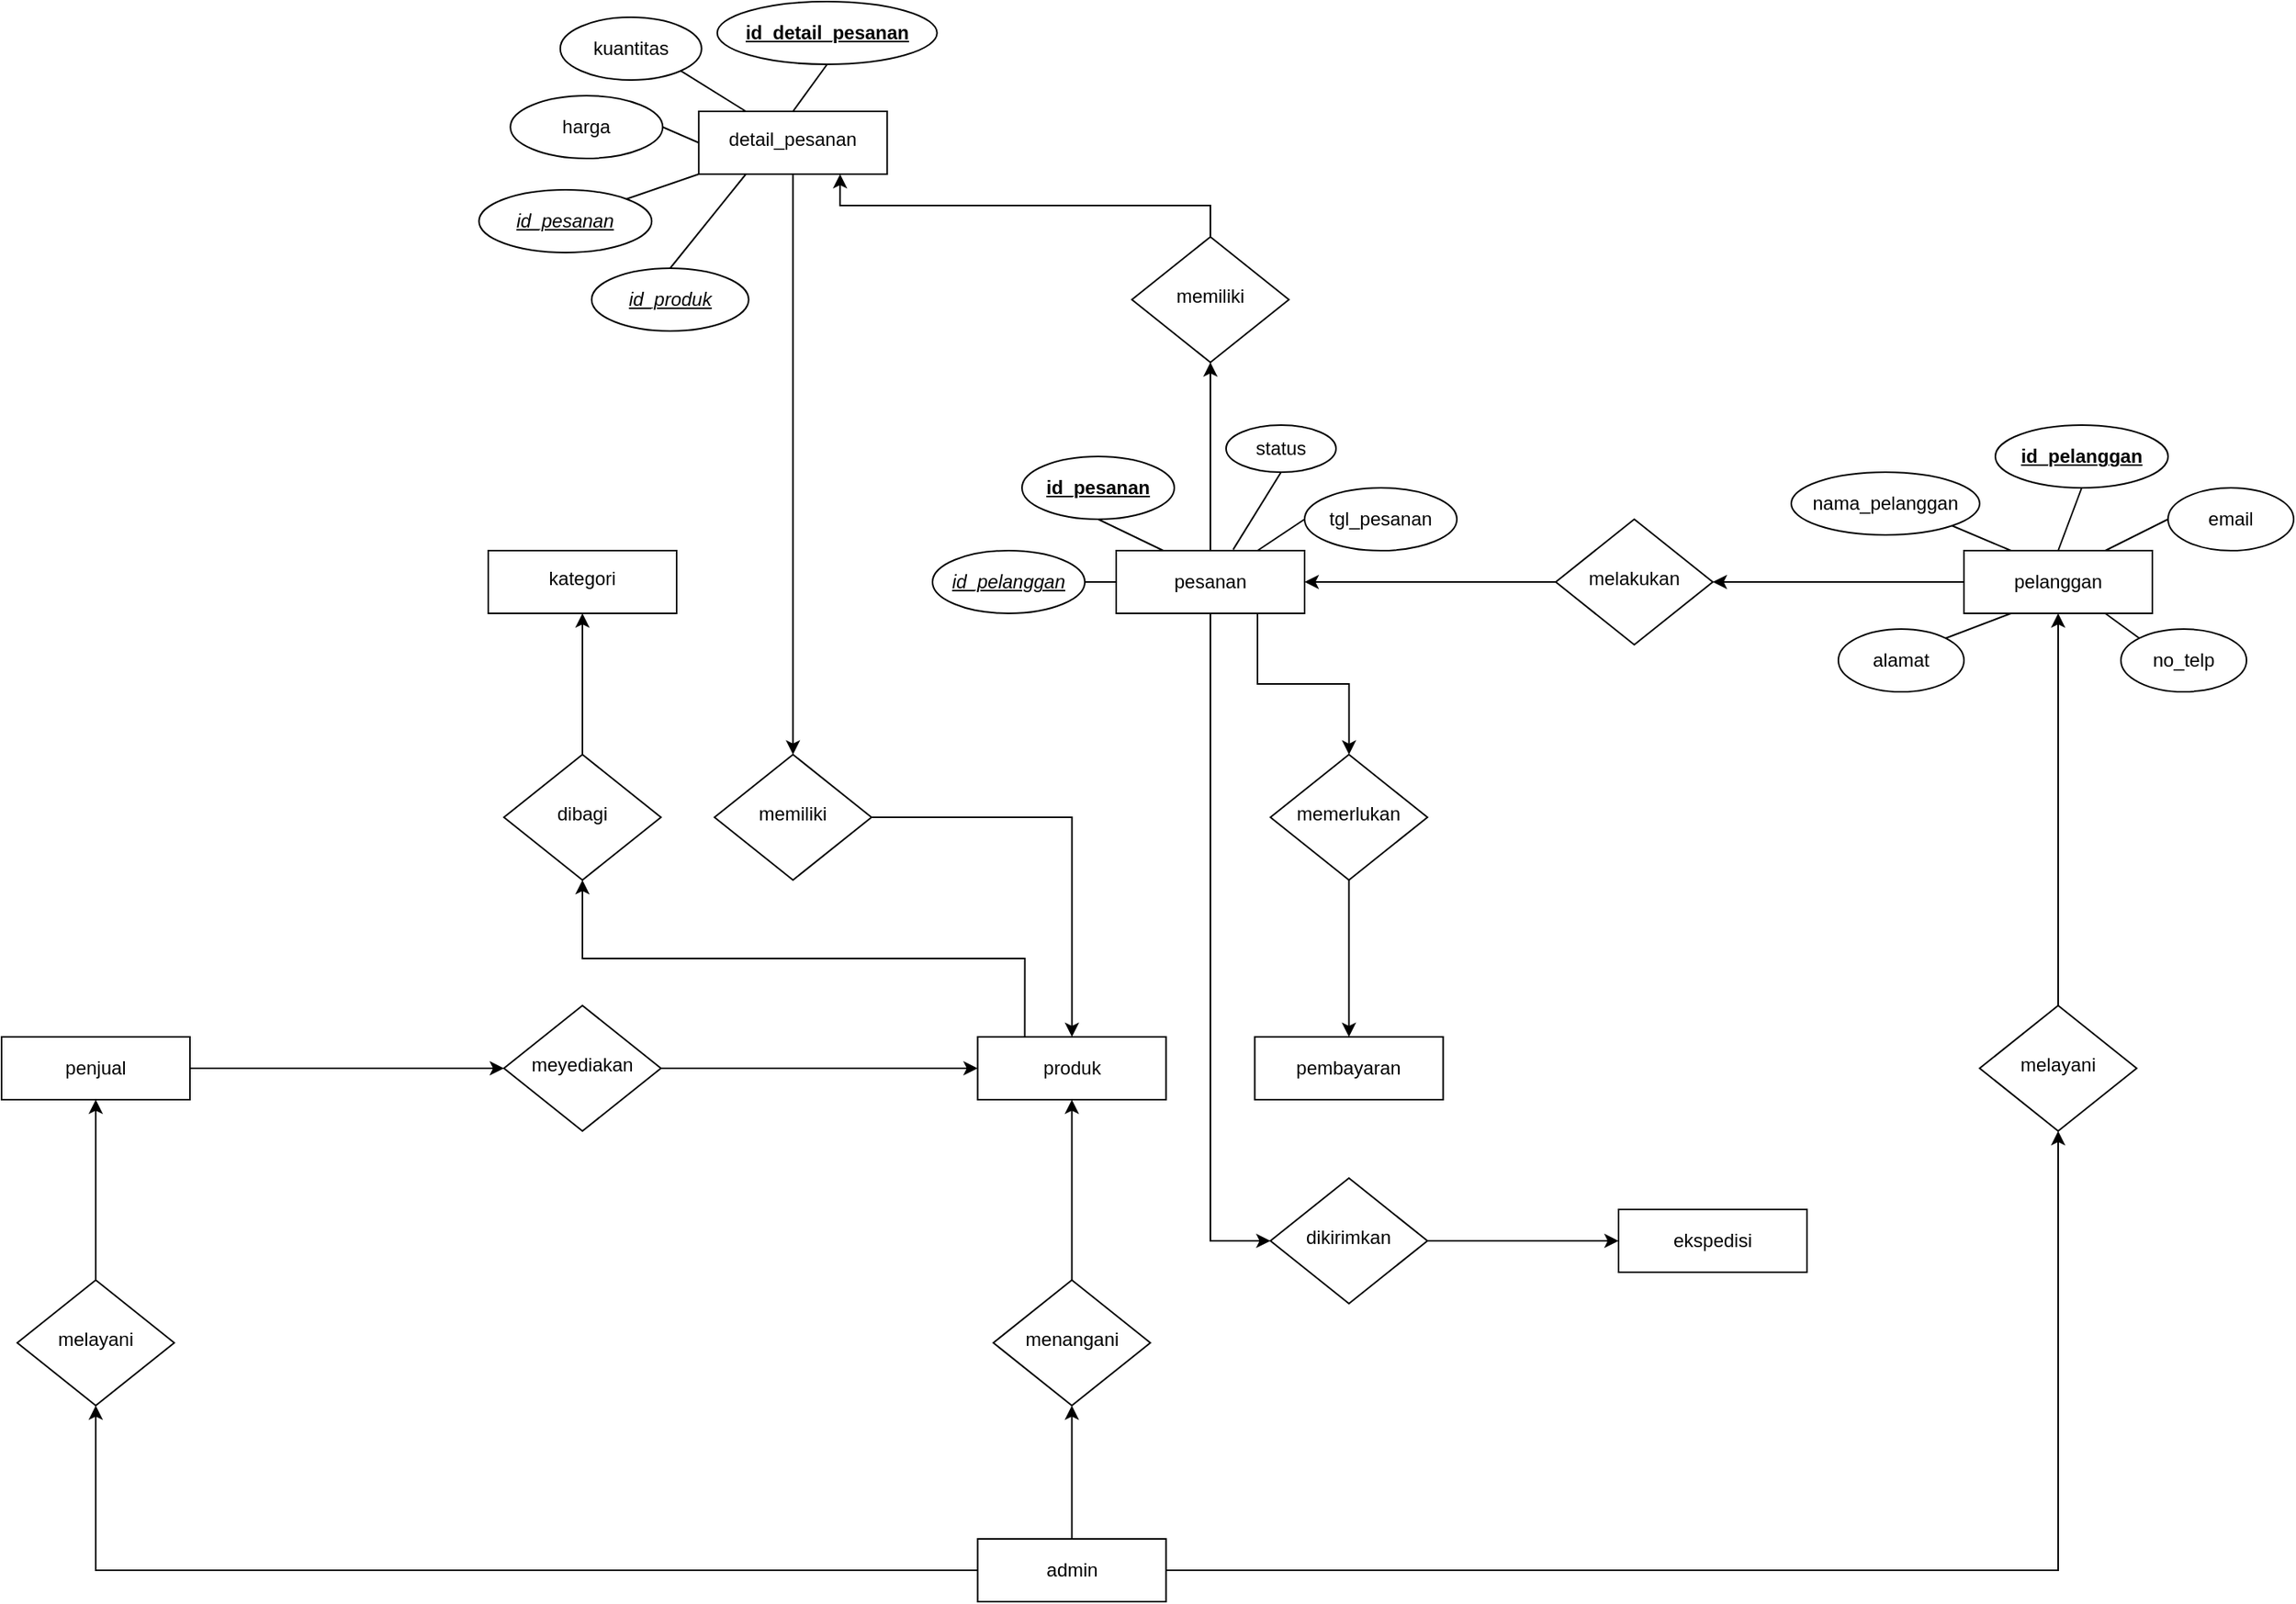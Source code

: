 <mxfile version="22.0.8" type="github">
  <diagram id="C5RBs43oDa-KdzZeNtuy" name="Page-1">
    <mxGraphModel dx="677" dy="1523" grid="1" gridSize="10" guides="1" tooltips="1" connect="1" arrows="1" fold="1" page="1" pageScale="1" pageWidth="827" pageHeight="1169" math="0" shadow="0">
      <root>
        <mxCell id="WIyWlLk6GJQsqaUBKTNV-0" />
        <mxCell id="WIyWlLk6GJQsqaUBKTNV-1" parent="WIyWlLk6GJQsqaUBKTNV-0" />
        <mxCell id="Cz3P-GHgFrTkB5Jf1ASt-25" style="edgeStyle=orthogonalEdgeStyle;rounded=0;orthogonalLoop=1;jettySize=auto;html=1;exitX=0.5;exitY=0;exitDx=0;exitDy=0;entryX=0.5;entryY=1;entryDx=0;entryDy=0;" parent="WIyWlLk6GJQsqaUBKTNV-1" source="WIyWlLk6GJQsqaUBKTNV-3" target="Cz3P-GHgFrTkB5Jf1ASt-26" edge="1">
          <mxGeometry relative="1" as="geometry">
            <mxPoint x="770" y="720" as="targetPoint" />
            <Array as="points" />
          </mxGeometry>
        </mxCell>
        <mxCell id="Cz3P-GHgFrTkB5Jf1ASt-31" style="edgeStyle=orthogonalEdgeStyle;rounded=0;orthogonalLoop=1;jettySize=auto;html=1;entryX=0.5;entryY=1;entryDx=0;entryDy=0;exitX=0;exitY=0.5;exitDx=0;exitDy=0;" parent="WIyWlLk6GJQsqaUBKTNV-1" source="WIyWlLk6GJQsqaUBKTNV-3" target="Cz3P-GHgFrTkB5Jf1ASt-32" edge="1">
          <mxGeometry relative="1" as="geometry">
            <mxPoint x="290" y="700" as="targetPoint" />
            <mxPoint x="730" y="940" as="sourcePoint" />
          </mxGeometry>
        </mxCell>
        <mxCell id="Cz3P-GHgFrTkB5Jf1ASt-35" style="edgeStyle=orthogonalEdgeStyle;rounded=0;orthogonalLoop=1;jettySize=auto;html=1;exitX=0.5;exitY=0;exitDx=0;exitDy=0;entryX=0.5;entryY=1;entryDx=0;entryDy=0;" parent="WIyWlLk6GJQsqaUBKTNV-1" source="Cz3P-GHgFrTkB5Jf1ASt-36" target="Cz3P-GHgFrTkB5Jf1ASt-10" edge="1">
          <mxGeometry relative="1" as="geometry" />
        </mxCell>
        <mxCell id="WIyWlLk6GJQsqaUBKTNV-3" value="admin" style="rounded=1;whiteSpace=wrap;html=1;fontSize=12;glass=0;strokeWidth=1;shadow=0;arcSize=0;" parent="WIyWlLk6GJQsqaUBKTNV-1" vertex="1">
          <mxGeometry x="781.75" y="710" width="120" height="40" as="geometry" />
        </mxCell>
        <mxCell id="FsfqvCxigXIEtIi23rFH-5" style="edgeStyle=orthogonalEdgeStyle;rounded=0;orthogonalLoop=1;jettySize=auto;html=1;exitX=0.25;exitY=0;exitDx=0;exitDy=0;entryX=0.5;entryY=1;entryDx=0;entryDy=0;" edge="1" parent="WIyWlLk6GJQsqaUBKTNV-1" source="WIyWlLk6GJQsqaUBKTNV-7" target="FsfqvCxigXIEtIi23rFH-6">
          <mxGeometry relative="1" as="geometry">
            <mxPoint x="610" y="260" as="targetPoint" />
          </mxGeometry>
        </mxCell>
        <mxCell id="WIyWlLk6GJQsqaUBKTNV-7" value="produk" style="rounded=1;whiteSpace=wrap;html=1;fontSize=12;glass=0;strokeWidth=1;shadow=0;arcSize=0;" parent="WIyWlLk6GJQsqaUBKTNV-1" vertex="1">
          <mxGeometry x="781.75" y="390" width="120" height="40" as="geometry" />
        </mxCell>
        <mxCell id="Cz3P-GHgFrTkB5Jf1ASt-15" value="" style="edgeStyle=orthogonalEdgeStyle;rounded=0;orthogonalLoop=1;jettySize=auto;html=1;exitX=0;exitY=0.5;exitDx=0;exitDy=0;entryX=1;entryY=0.5;entryDx=0;entryDy=0;" parent="WIyWlLk6GJQsqaUBKTNV-1" source="WIyWlLk6GJQsqaUBKTNV-10" target="WIyWlLk6GJQsqaUBKTNV-11" edge="1">
          <mxGeometry relative="1" as="geometry">
            <mxPoint x="1020" y="140" as="targetPoint" />
          </mxGeometry>
        </mxCell>
        <mxCell id="WIyWlLk6GJQsqaUBKTNV-10" value="melakukan" style="rhombus;whiteSpace=wrap;html=1;shadow=0;fontFamily=Helvetica;fontSize=12;align=center;strokeWidth=1;spacing=6;spacingTop=-4;" parent="WIyWlLk6GJQsqaUBKTNV-1" vertex="1">
          <mxGeometry x="1150" y="60" width="100" height="80" as="geometry" />
        </mxCell>
        <mxCell id="Cz3P-GHgFrTkB5Jf1ASt-16" value="" style="edgeStyle=orthogonalEdgeStyle;rounded=0;orthogonalLoop=1;jettySize=auto;html=1;exitX=0.75;exitY=1;exitDx=0;exitDy=0;" parent="WIyWlLk6GJQsqaUBKTNV-1" source="WIyWlLk6GJQsqaUBKTNV-11" target="Cz3P-GHgFrTkB5Jf1ASt-12" edge="1">
          <mxGeometry relative="1" as="geometry" />
        </mxCell>
        <mxCell id="Cz3P-GHgFrTkB5Jf1ASt-17" style="edgeStyle=orthogonalEdgeStyle;rounded=0;orthogonalLoop=1;jettySize=auto;html=1;exitX=0.5;exitY=1;exitDx=0;exitDy=0;entryX=0.5;entryY=0;entryDx=0;entryDy=0;" parent="WIyWlLk6GJQsqaUBKTNV-1" source="FsfqvCxigXIEtIi23rFH-2" target="Cz3P-GHgFrTkB5Jf1ASt-11" edge="1">
          <mxGeometry relative="1" as="geometry" />
        </mxCell>
        <mxCell id="FsfqvCxigXIEtIi23rFH-1" style="edgeStyle=orthogonalEdgeStyle;rounded=0;orthogonalLoop=1;jettySize=auto;html=1;exitX=0.5;exitY=0;exitDx=0;exitDy=0;entryX=0.5;entryY=1;entryDx=0;entryDy=0;" edge="1" parent="WIyWlLk6GJQsqaUBKTNV-1" source="WIyWlLk6GJQsqaUBKTNV-11" target="FsfqvCxigXIEtIi23rFH-0">
          <mxGeometry relative="1" as="geometry" />
        </mxCell>
        <mxCell id="FsfqvCxigXIEtIi23rFH-8" style="edgeStyle=orthogonalEdgeStyle;rounded=0;orthogonalLoop=1;jettySize=auto;html=1;exitX=0.5;exitY=1;exitDx=0;exitDy=0;entryX=0;entryY=0.5;entryDx=0;entryDy=0;" edge="1" parent="WIyWlLk6GJQsqaUBKTNV-1" source="WIyWlLk6GJQsqaUBKTNV-11" target="FsfqvCxigXIEtIi23rFH-9">
          <mxGeometry relative="1" as="geometry">
            <mxPoint x="930.143" y="530" as="targetPoint" />
          </mxGeometry>
        </mxCell>
        <mxCell id="FsfqvCxigXIEtIi23rFH-37" style="rounded=0;orthogonalLoop=1;jettySize=auto;html=1;exitX=0.75;exitY=0;exitDx=0;exitDy=0;entryX=0;entryY=0.5;entryDx=0;entryDy=0;endArrow=none;endFill=0;" edge="1" parent="WIyWlLk6GJQsqaUBKTNV-1" source="WIyWlLk6GJQsqaUBKTNV-11" target="FsfqvCxigXIEtIi23rFH-33">
          <mxGeometry relative="1" as="geometry" />
        </mxCell>
        <mxCell id="FsfqvCxigXIEtIi23rFH-39" style="rounded=0;orthogonalLoop=1;jettySize=auto;html=1;exitX=0;exitY=0.5;exitDx=0;exitDy=0;entryX=1;entryY=0.5;entryDx=0;entryDy=0;endArrow=none;endFill=0;" edge="1" parent="WIyWlLk6GJQsqaUBKTNV-1" source="WIyWlLk6GJQsqaUBKTNV-11" target="FsfqvCxigXIEtIi23rFH-35">
          <mxGeometry relative="1" as="geometry" />
        </mxCell>
        <mxCell id="FsfqvCxigXIEtIi23rFH-40" style="rounded=0;orthogonalLoop=1;jettySize=auto;html=1;exitX=0.25;exitY=0;exitDx=0;exitDy=0;entryX=0.5;entryY=1;entryDx=0;entryDy=0;endArrow=none;endFill=0;" edge="1" parent="WIyWlLk6GJQsqaUBKTNV-1" source="WIyWlLk6GJQsqaUBKTNV-11" target="FsfqvCxigXIEtIi23rFH-32">
          <mxGeometry relative="1" as="geometry" />
        </mxCell>
        <mxCell id="WIyWlLk6GJQsqaUBKTNV-11" value="pesanan" style="rounded=1;whiteSpace=wrap;html=1;fontSize=12;glass=0;strokeWidth=1;shadow=0;arcSize=0;" parent="WIyWlLk6GJQsqaUBKTNV-1" vertex="1">
          <mxGeometry x="870" y="80" width="120" height="40" as="geometry" />
        </mxCell>
        <mxCell id="WIyWlLk6GJQsqaUBKTNV-12" value="pembayaran" style="rounded=1;whiteSpace=wrap;html=1;fontSize=12;glass=0;strokeWidth=1;shadow=0;arcSize=0;" parent="WIyWlLk6GJQsqaUBKTNV-1" vertex="1">
          <mxGeometry x="958.25" y="390" width="120" height="40" as="geometry" />
        </mxCell>
        <mxCell id="Cz3P-GHgFrTkB5Jf1ASt-21" style="edgeStyle=orthogonalEdgeStyle;rounded=0;orthogonalLoop=1;jettySize=auto;html=1;entryX=0;entryY=0.5;entryDx=0;entryDy=0;" parent="WIyWlLk6GJQsqaUBKTNV-1" source="Cz3P-GHgFrTkB5Jf1ASt-8" target="Cz3P-GHgFrTkB5Jf1ASt-22" edge="1">
          <mxGeometry relative="1" as="geometry">
            <mxPoint x="220" y="640" as="targetPoint" />
            <Array as="points">
              <mxPoint x="480" y="410" />
            </Array>
          </mxGeometry>
        </mxCell>
        <mxCell id="Cz3P-GHgFrTkB5Jf1ASt-8" value="penjual" style="rounded=1;whiteSpace=wrap;html=1;fontSize=12;glass=0;strokeWidth=1;shadow=0;arcSize=0;" parent="WIyWlLk6GJQsqaUBKTNV-1" vertex="1">
          <mxGeometry x="160" y="390" width="120" height="40" as="geometry" />
        </mxCell>
        <mxCell id="Cz3P-GHgFrTkB5Jf1ASt-14" value="" style="edgeStyle=orthogonalEdgeStyle;rounded=0;orthogonalLoop=1;jettySize=auto;html=1;exitX=0;exitY=0.5;exitDx=0;exitDy=0;entryX=1;entryY=0.5;entryDx=0;entryDy=0;" parent="WIyWlLk6GJQsqaUBKTNV-1" source="Cz3P-GHgFrTkB5Jf1ASt-10" target="WIyWlLk6GJQsqaUBKTNV-10" edge="1">
          <mxGeometry relative="1" as="geometry">
            <mxPoint x="1320" y="200" as="targetPoint" />
          </mxGeometry>
        </mxCell>
        <mxCell id="FsfqvCxigXIEtIi23rFH-13" value="" style="rounded=0;orthogonalLoop=1;jettySize=auto;html=1;endArrow=none;endFill=0;exitX=0.5;exitY=0;exitDx=0;exitDy=0;entryX=0.5;entryY=1;entryDx=0;entryDy=0;" edge="1" parent="WIyWlLk6GJQsqaUBKTNV-1" source="Cz3P-GHgFrTkB5Jf1ASt-10" target="FsfqvCxigXIEtIi23rFH-12">
          <mxGeometry relative="1" as="geometry" />
        </mxCell>
        <mxCell id="FsfqvCxigXIEtIi23rFH-18" style="rounded=0;orthogonalLoop=1;jettySize=auto;html=1;exitX=0.25;exitY=0;exitDx=0;exitDy=0;entryX=1;entryY=1;entryDx=0;entryDy=0;endArrow=none;endFill=0;" edge="1" parent="WIyWlLk6GJQsqaUBKTNV-1" source="Cz3P-GHgFrTkB5Jf1ASt-10" target="FsfqvCxigXIEtIi23rFH-14">
          <mxGeometry relative="1" as="geometry" />
        </mxCell>
        <mxCell id="FsfqvCxigXIEtIi23rFH-19" style="rounded=0;orthogonalLoop=1;jettySize=auto;html=1;exitX=0.75;exitY=0;exitDx=0;exitDy=0;entryX=0;entryY=0.5;entryDx=0;entryDy=0;endArrow=none;endFill=0;" edge="1" parent="WIyWlLk6GJQsqaUBKTNV-1" source="Cz3P-GHgFrTkB5Jf1ASt-10" target="FsfqvCxigXIEtIi23rFH-15">
          <mxGeometry relative="1" as="geometry" />
        </mxCell>
        <mxCell id="FsfqvCxigXIEtIi23rFH-20" style="rounded=0;orthogonalLoop=1;jettySize=auto;html=1;exitX=0.75;exitY=1;exitDx=0;exitDy=0;entryX=0;entryY=0;entryDx=0;entryDy=0;endArrow=none;endFill=0;" edge="1" parent="WIyWlLk6GJQsqaUBKTNV-1" source="Cz3P-GHgFrTkB5Jf1ASt-10" target="FsfqvCxigXIEtIi23rFH-17">
          <mxGeometry relative="1" as="geometry" />
        </mxCell>
        <mxCell id="FsfqvCxigXIEtIi23rFH-21" style="rounded=0;orthogonalLoop=1;jettySize=auto;html=1;exitX=0.25;exitY=1;exitDx=0;exitDy=0;entryX=1;entryY=0;entryDx=0;entryDy=0;endArrow=none;endFill=0;" edge="1" parent="WIyWlLk6GJQsqaUBKTNV-1" source="Cz3P-GHgFrTkB5Jf1ASt-10" target="FsfqvCxigXIEtIi23rFH-16">
          <mxGeometry relative="1" as="geometry" />
        </mxCell>
        <mxCell id="Cz3P-GHgFrTkB5Jf1ASt-10" value="pelanggan" style="rounded=1;whiteSpace=wrap;html=1;fontSize=12;glass=0;strokeWidth=1;shadow=0;arcSize=0;" parent="WIyWlLk6GJQsqaUBKTNV-1" vertex="1">
          <mxGeometry x="1410" y="80" width="120" height="40" as="geometry" />
        </mxCell>
        <mxCell id="Cz3P-GHgFrTkB5Jf1ASt-19" value="" style="edgeStyle=orthogonalEdgeStyle;rounded=0;orthogonalLoop=1;jettySize=auto;html=1;" parent="WIyWlLk6GJQsqaUBKTNV-1" source="Cz3P-GHgFrTkB5Jf1ASt-11" target="WIyWlLk6GJQsqaUBKTNV-7" edge="1">
          <mxGeometry relative="1" as="geometry" />
        </mxCell>
        <mxCell id="Cz3P-GHgFrTkB5Jf1ASt-11" value="memiliki" style="rhombus;whiteSpace=wrap;html=1;shadow=0;fontFamily=Helvetica;fontSize=12;align=center;strokeWidth=1;spacing=6;spacingTop=-4;" parent="WIyWlLk6GJQsqaUBKTNV-1" vertex="1">
          <mxGeometry x="614.12" y="210" width="100" height="80" as="geometry" />
        </mxCell>
        <mxCell id="Cz3P-GHgFrTkB5Jf1ASt-18" value="" style="edgeStyle=orthogonalEdgeStyle;rounded=0;orthogonalLoop=1;jettySize=auto;html=1;" parent="WIyWlLk6GJQsqaUBKTNV-1" source="Cz3P-GHgFrTkB5Jf1ASt-12" target="WIyWlLk6GJQsqaUBKTNV-12" edge="1">
          <mxGeometry relative="1" as="geometry" />
        </mxCell>
        <mxCell id="Cz3P-GHgFrTkB5Jf1ASt-12" value="memerlukan" style="rhombus;whiteSpace=wrap;html=1;shadow=0;fontFamily=Helvetica;fontSize=12;align=center;strokeWidth=1;spacing=6;spacingTop=-4;" parent="WIyWlLk6GJQsqaUBKTNV-1" vertex="1">
          <mxGeometry x="968.25" y="210" width="100" height="80" as="geometry" />
        </mxCell>
        <mxCell id="Cz3P-GHgFrTkB5Jf1ASt-23" style="edgeStyle=orthogonalEdgeStyle;rounded=0;orthogonalLoop=1;jettySize=auto;html=1;entryX=0;entryY=0.5;entryDx=0;entryDy=0;exitX=1;exitY=0.5;exitDx=0;exitDy=0;" parent="WIyWlLk6GJQsqaUBKTNV-1" source="Cz3P-GHgFrTkB5Jf1ASt-22" target="WIyWlLk6GJQsqaUBKTNV-7" edge="1">
          <mxGeometry relative="1" as="geometry">
            <Array as="points">
              <mxPoint x="580" y="410" />
            </Array>
          </mxGeometry>
        </mxCell>
        <mxCell id="Cz3P-GHgFrTkB5Jf1ASt-22" value="meyediakan" style="rhombus;whiteSpace=wrap;html=1;shadow=0;fontFamily=Helvetica;fontSize=12;align=center;strokeWidth=1;spacing=6;spacingTop=-4;" parent="WIyWlLk6GJQsqaUBKTNV-1" vertex="1">
          <mxGeometry x="480" y="370" width="100" height="80" as="geometry" />
        </mxCell>
        <mxCell id="Cz3P-GHgFrTkB5Jf1ASt-26" value="menangani" style="rhombus;whiteSpace=wrap;html=1;shadow=0;fontFamily=Helvetica;fontSize=12;align=center;strokeWidth=1;spacing=6;spacingTop=-4;" parent="WIyWlLk6GJQsqaUBKTNV-1" vertex="1">
          <mxGeometry x="791.75" y="545" width="100" height="80" as="geometry" />
        </mxCell>
        <mxCell id="Cz3P-GHgFrTkB5Jf1ASt-30" style="edgeStyle=orthogonalEdgeStyle;rounded=0;orthogonalLoop=1;jettySize=auto;html=1;exitX=0.5;exitY=0;exitDx=0;exitDy=0;entryX=0.5;entryY=1;entryDx=0;entryDy=0;" parent="WIyWlLk6GJQsqaUBKTNV-1" source="Cz3P-GHgFrTkB5Jf1ASt-26" target="WIyWlLk6GJQsqaUBKTNV-7" edge="1">
          <mxGeometry relative="1" as="geometry">
            <mxPoint x="850" y="440" as="targetPoint" />
          </mxGeometry>
        </mxCell>
        <mxCell id="Cz3P-GHgFrTkB5Jf1ASt-33" style="edgeStyle=orthogonalEdgeStyle;rounded=0;orthogonalLoop=1;jettySize=auto;html=1;exitX=0.5;exitY=0;exitDx=0;exitDy=0;entryX=0.5;entryY=1;entryDx=0;entryDy=0;" parent="WIyWlLk6GJQsqaUBKTNV-1" source="Cz3P-GHgFrTkB5Jf1ASt-32" target="Cz3P-GHgFrTkB5Jf1ASt-8" edge="1">
          <mxGeometry relative="1" as="geometry" />
        </mxCell>
        <mxCell id="Cz3P-GHgFrTkB5Jf1ASt-32" value="melayani" style="rhombus;whiteSpace=wrap;html=1;shadow=0;fontFamily=Helvetica;fontSize=12;align=center;strokeWidth=1;spacing=6;spacingTop=-4;" parent="WIyWlLk6GJQsqaUBKTNV-1" vertex="1">
          <mxGeometry x="170" y="545" width="100" height="80" as="geometry" />
        </mxCell>
        <mxCell id="Cz3P-GHgFrTkB5Jf1ASt-37" value="" style="edgeStyle=orthogonalEdgeStyle;rounded=0;orthogonalLoop=1;jettySize=auto;html=1;exitX=1;exitY=0.5;exitDx=0;exitDy=0;entryX=0.5;entryY=1;entryDx=0;entryDy=0;" parent="WIyWlLk6GJQsqaUBKTNV-1" source="WIyWlLk6GJQsqaUBKTNV-3" target="Cz3P-GHgFrTkB5Jf1ASt-36" edge="1">
          <mxGeometry relative="1" as="geometry">
            <mxPoint x="902" y="930" as="sourcePoint" />
            <mxPoint x="1470" y="120" as="targetPoint" />
          </mxGeometry>
        </mxCell>
        <mxCell id="Cz3P-GHgFrTkB5Jf1ASt-36" value="melayani" style="rhombus;whiteSpace=wrap;html=1;shadow=0;fontFamily=Helvetica;fontSize=12;align=center;strokeWidth=1;spacing=6;spacingTop=-4;" parent="WIyWlLk6GJQsqaUBKTNV-1" vertex="1">
          <mxGeometry x="1420" y="370" width="100" height="80" as="geometry" />
        </mxCell>
        <mxCell id="FsfqvCxigXIEtIi23rFH-3" value="" style="edgeStyle=orthogonalEdgeStyle;rounded=0;orthogonalLoop=1;jettySize=auto;html=1;entryX=0.75;entryY=1;entryDx=0;entryDy=0;exitX=0.5;exitY=0;exitDx=0;exitDy=0;" edge="1" parent="WIyWlLk6GJQsqaUBKTNV-1" source="FsfqvCxigXIEtIi23rFH-0" target="FsfqvCxigXIEtIi23rFH-2">
          <mxGeometry relative="1" as="geometry" />
        </mxCell>
        <mxCell id="FsfqvCxigXIEtIi23rFH-0" value="memiliki" style="rhombus;whiteSpace=wrap;html=1;shadow=0;fontFamily=Helvetica;fontSize=12;align=center;strokeWidth=1;spacing=6;spacingTop=-4;" vertex="1" parent="WIyWlLk6GJQsqaUBKTNV-1">
          <mxGeometry x="880" y="-120" width="100" height="80" as="geometry" />
        </mxCell>
        <mxCell id="FsfqvCxigXIEtIi23rFH-22" style="rounded=0;orthogonalLoop=1;jettySize=auto;html=1;endArrow=none;endFill=0;exitX=0;exitY=1;exitDx=0;exitDy=0;entryX=1;entryY=0;entryDx=0;entryDy=0;" edge="1" parent="WIyWlLk6GJQsqaUBKTNV-1" source="FsfqvCxigXIEtIi23rFH-2" target="FsfqvCxigXIEtIi23rFH-23">
          <mxGeometry relative="1" as="geometry">
            <mxPoint x="774.12" y="-180" as="targetPoint" />
          </mxGeometry>
        </mxCell>
        <mxCell id="FsfqvCxigXIEtIi23rFH-26" style="rounded=0;orthogonalLoop=1;jettySize=auto;html=1;exitX=0.5;exitY=0;exitDx=0;exitDy=0;entryX=0.5;entryY=1;entryDx=0;entryDy=0;endArrow=none;endFill=0;" edge="1" parent="WIyWlLk6GJQsqaUBKTNV-1" source="FsfqvCxigXIEtIi23rFH-2" target="FsfqvCxigXIEtIi23rFH-24">
          <mxGeometry relative="1" as="geometry" />
        </mxCell>
        <mxCell id="FsfqvCxigXIEtIi23rFH-27" style="rounded=0;orthogonalLoop=1;jettySize=auto;html=1;exitX=0;exitY=0.5;exitDx=0;exitDy=0;entryX=1;entryY=0.5;entryDx=0;entryDy=0;endArrow=none;endFill=0;" edge="1" parent="WIyWlLk6GJQsqaUBKTNV-1" source="FsfqvCxigXIEtIi23rFH-2" target="FsfqvCxigXIEtIi23rFH-25">
          <mxGeometry relative="1" as="geometry" />
        </mxCell>
        <mxCell id="FsfqvCxigXIEtIi23rFH-30" style="rounded=0;orthogonalLoop=1;jettySize=auto;html=1;exitX=0.25;exitY=0;exitDx=0;exitDy=0;entryX=1;entryY=1;entryDx=0;entryDy=0;endArrow=none;endFill=0;" edge="1" parent="WIyWlLk6GJQsqaUBKTNV-1" source="FsfqvCxigXIEtIi23rFH-2" target="FsfqvCxigXIEtIi23rFH-28">
          <mxGeometry relative="1" as="geometry" />
        </mxCell>
        <mxCell id="FsfqvCxigXIEtIi23rFH-31" style="rounded=0;orthogonalLoop=1;jettySize=auto;html=1;exitX=0.25;exitY=1;exitDx=0;exitDy=0;entryX=0.5;entryY=0;entryDx=0;entryDy=0;endArrow=none;endFill=0;" edge="1" parent="WIyWlLk6GJQsqaUBKTNV-1" source="FsfqvCxigXIEtIi23rFH-2" target="FsfqvCxigXIEtIi23rFH-29">
          <mxGeometry relative="1" as="geometry" />
        </mxCell>
        <mxCell id="FsfqvCxigXIEtIi23rFH-2" value="detail_pesanan" style="whiteSpace=wrap;html=1;shadow=0;strokeWidth=1;spacing=6;spacingTop=-4;" vertex="1" parent="WIyWlLk6GJQsqaUBKTNV-1">
          <mxGeometry x="604.12" y="-200" width="120" height="40" as="geometry" />
        </mxCell>
        <mxCell id="FsfqvCxigXIEtIi23rFH-4" value="kategori" style="whiteSpace=wrap;html=1;shadow=0;strokeWidth=1;spacing=6;spacingTop=-4;" vertex="1" parent="WIyWlLk6GJQsqaUBKTNV-1">
          <mxGeometry x="470" y="80" width="120" height="40" as="geometry" />
        </mxCell>
        <mxCell id="FsfqvCxigXIEtIi23rFH-7" style="edgeStyle=orthogonalEdgeStyle;rounded=0;orthogonalLoop=1;jettySize=auto;html=1;entryX=0.5;entryY=1;entryDx=0;entryDy=0;" edge="1" parent="WIyWlLk6GJQsqaUBKTNV-1" source="FsfqvCxigXIEtIi23rFH-6" target="FsfqvCxigXIEtIi23rFH-4">
          <mxGeometry relative="1" as="geometry" />
        </mxCell>
        <mxCell id="FsfqvCxigXIEtIi23rFH-6" value="dibagi" style="rhombus;whiteSpace=wrap;html=1;shadow=0;fontFamily=Helvetica;fontSize=12;align=center;strokeWidth=1;spacing=6;spacingTop=-4;" vertex="1" parent="WIyWlLk6GJQsqaUBKTNV-1">
          <mxGeometry x="480" y="210" width="100" height="80" as="geometry" />
        </mxCell>
        <mxCell id="FsfqvCxigXIEtIi23rFH-10" style="edgeStyle=orthogonalEdgeStyle;rounded=0;orthogonalLoop=1;jettySize=auto;html=1;exitX=1;exitY=0.5;exitDx=0;exitDy=0;entryX=0;entryY=0.5;entryDx=0;entryDy=0;" edge="1" parent="WIyWlLk6GJQsqaUBKTNV-1" source="FsfqvCxigXIEtIi23rFH-9" target="FsfqvCxigXIEtIi23rFH-11">
          <mxGeometry relative="1" as="geometry">
            <mxPoint x="1180" y="519.667" as="targetPoint" />
          </mxGeometry>
        </mxCell>
        <mxCell id="FsfqvCxigXIEtIi23rFH-9" value="dikirimkan" style="rhombus;whiteSpace=wrap;html=1;shadow=0;fontFamily=Helvetica;fontSize=12;align=center;strokeWidth=1;spacing=6;spacingTop=-4;" vertex="1" parent="WIyWlLk6GJQsqaUBKTNV-1">
          <mxGeometry x="968.25" y="480" width="100" height="80" as="geometry" />
        </mxCell>
        <mxCell id="FsfqvCxigXIEtIi23rFH-11" value="ekspedisi" style="rounded=1;whiteSpace=wrap;html=1;fontSize=12;glass=0;strokeWidth=1;shadow=0;arcSize=0;" vertex="1" parent="WIyWlLk6GJQsqaUBKTNV-1">
          <mxGeometry x="1190" y="500" width="120" height="40" as="geometry" />
        </mxCell>
        <mxCell id="FsfqvCxigXIEtIi23rFH-12" value="id_pelanggan" style="ellipse;whiteSpace=wrap;html=1;rounded=1;glass=0;strokeWidth=1;shadow=0;arcSize=0;fontStyle=5" vertex="1" parent="WIyWlLk6GJQsqaUBKTNV-1">
          <mxGeometry x="1430" width="110" height="40" as="geometry" />
        </mxCell>
        <mxCell id="FsfqvCxigXIEtIi23rFH-14" value="&lt;span style=&quot;font-weight: 400;&quot;&gt;nama_pelanggan&lt;/span&gt;" style="ellipse;whiteSpace=wrap;html=1;rounded=1;glass=0;strokeWidth=1;shadow=0;arcSize=0;fontStyle=1" vertex="1" parent="WIyWlLk6GJQsqaUBKTNV-1">
          <mxGeometry x="1300" y="30" width="120" height="40" as="geometry" />
        </mxCell>
        <mxCell id="FsfqvCxigXIEtIi23rFH-15" value="&lt;span style=&quot;font-weight: 400;&quot;&gt;email&lt;/span&gt;" style="ellipse;whiteSpace=wrap;html=1;rounded=1;glass=0;strokeWidth=1;shadow=0;arcSize=0;fontStyle=1" vertex="1" parent="WIyWlLk6GJQsqaUBKTNV-1">
          <mxGeometry x="1540" y="40" width="80" height="40" as="geometry" />
        </mxCell>
        <mxCell id="FsfqvCxigXIEtIi23rFH-16" value="&lt;span style=&quot;font-weight: 400;&quot;&gt;alamat&lt;/span&gt;" style="ellipse;whiteSpace=wrap;html=1;rounded=1;glass=0;strokeWidth=1;shadow=0;arcSize=0;fontStyle=1" vertex="1" parent="WIyWlLk6GJQsqaUBKTNV-1">
          <mxGeometry x="1330" y="130" width="80" height="40" as="geometry" />
        </mxCell>
        <mxCell id="FsfqvCxigXIEtIi23rFH-17" value="&lt;span style=&quot;font-weight: 400;&quot;&gt;no_telp&lt;/span&gt;" style="ellipse;whiteSpace=wrap;html=1;rounded=1;glass=0;strokeWidth=1;shadow=0;arcSize=0;fontStyle=1" vertex="1" parent="WIyWlLk6GJQsqaUBKTNV-1">
          <mxGeometry x="1510" y="130" width="80" height="40" as="geometry" />
        </mxCell>
        <mxCell id="FsfqvCxigXIEtIi23rFH-23" value="id_pesanan" style="ellipse;whiteSpace=wrap;html=1;fontStyle=6" vertex="1" parent="WIyWlLk6GJQsqaUBKTNV-1">
          <mxGeometry x="464.12" y="-150" width="110" height="40" as="geometry" />
        </mxCell>
        <mxCell id="FsfqvCxigXIEtIi23rFH-24" value="id_detail_pesanan" style="ellipse;whiteSpace=wrap;html=1;fontStyle=5" vertex="1" parent="WIyWlLk6GJQsqaUBKTNV-1">
          <mxGeometry x="615.87" y="-270" width="140" height="40" as="geometry" />
        </mxCell>
        <mxCell id="FsfqvCxigXIEtIi23rFH-25" value="harga" style="ellipse;whiteSpace=wrap;html=1;" vertex="1" parent="WIyWlLk6GJQsqaUBKTNV-1">
          <mxGeometry x="484.12" y="-210" width="97" height="40" as="geometry" />
        </mxCell>
        <mxCell id="FsfqvCxigXIEtIi23rFH-28" value="kuantitas" style="ellipse;whiteSpace=wrap;html=1;" vertex="1" parent="WIyWlLk6GJQsqaUBKTNV-1">
          <mxGeometry x="515.87" y="-260" width="90" height="40" as="geometry" />
        </mxCell>
        <mxCell id="FsfqvCxigXIEtIi23rFH-29" value="id_produk" style="ellipse;whiteSpace=wrap;html=1;fontStyle=6" vertex="1" parent="WIyWlLk6GJQsqaUBKTNV-1">
          <mxGeometry x="535.87" y="-100" width="100" height="40" as="geometry" />
        </mxCell>
        <mxCell id="FsfqvCxigXIEtIi23rFH-32" value="id_pesanan" style="ellipse;whiteSpace=wrap;html=1;fontStyle=5" vertex="1" parent="WIyWlLk6GJQsqaUBKTNV-1">
          <mxGeometry x="810" y="20" width="97" height="40" as="geometry" />
        </mxCell>
        <mxCell id="FsfqvCxigXIEtIi23rFH-33" value="tgl_pesanan" style="ellipse;whiteSpace=wrap;html=1;" vertex="1" parent="WIyWlLk6GJQsqaUBKTNV-1">
          <mxGeometry x="990" y="40" width="97" height="40" as="geometry" />
        </mxCell>
        <mxCell id="FsfqvCxigXIEtIi23rFH-35" value="id_pelanggan" style="ellipse;whiteSpace=wrap;html=1;fontStyle=6" vertex="1" parent="WIyWlLk6GJQsqaUBKTNV-1">
          <mxGeometry x="753" y="80" width="97" height="40" as="geometry" />
        </mxCell>
        <mxCell id="FsfqvCxigXIEtIi23rFH-36" value="status" style="ellipse;whiteSpace=wrap;html=1;" vertex="1" parent="WIyWlLk6GJQsqaUBKTNV-1">
          <mxGeometry x="940" width="70" height="30" as="geometry" />
        </mxCell>
        <mxCell id="FsfqvCxigXIEtIi23rFH-38" style="rounded=0;orthogonalLoop=1;jettySize=auto;html=1;exitX=0.5;exitY=1;exitDx=0;exitDy=0;entryX=0.621;entryY=-0.017;entryDx=0;entryDy=0;entryPerimeter=0;endArrow=none;endFill=0;" edge="1" parent="WIyWlLk6GJQsqaUBKTNV-1" source="FsfqvCxigXIEtIi23rFH-36" target="WIyWlLk6GJQsqaUBKTNV-11">
          <mxGeometry relative="1" as="geometry" />
        </mxCell>
      </root>
    </mxGraphModel>
  </diagram>
</mxfile>
